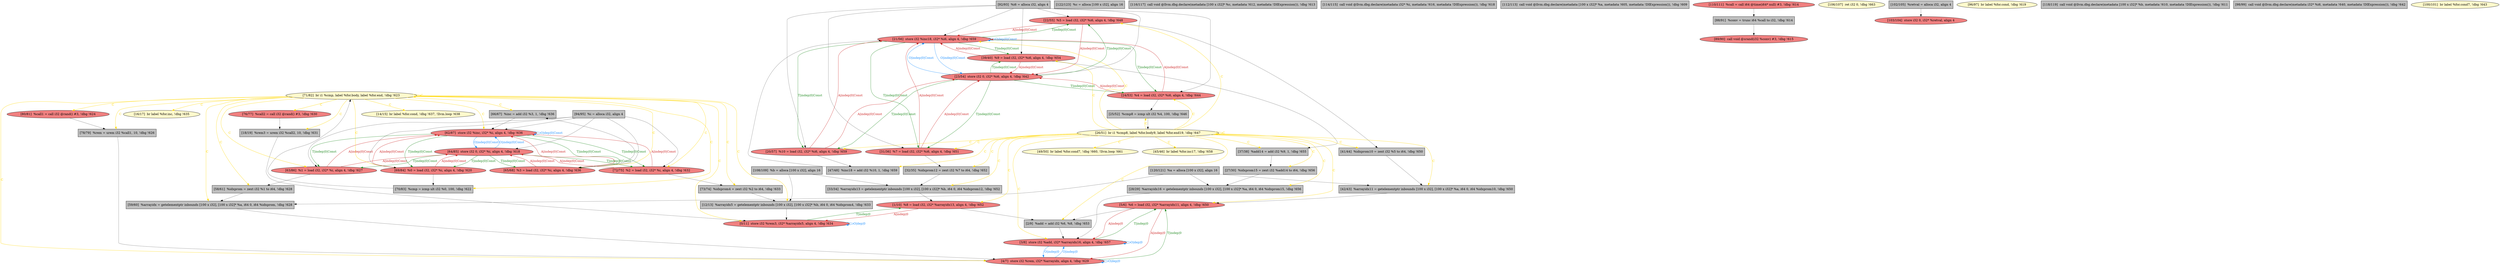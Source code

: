 
digraph G {


node121 [fillcolor=lightcoral,label="[22/55]  %5 = load i32, i32* %i6, align 4, !dbg !648",shape=ellipse,style=filled ]
node119 [fillcolor=grey,label="[120/121]  %a = alloca [100 x i32], align 16",shape=rectangle,style=filled ]
node118 [fillcolor=lightcoral,label="[64/85]  store i32 0, i32* %i, align 4, !dbg !618",shape=ellipse,style=filled ]
node120 [fillcolor=grey,label="[122/123]  %c = alloca [100 x i32], align 16",shape=rectangle,style=filled ]
node117 [fillcolor=grey,label="[27/30]  %idxprom15 = zext i32 %add14 to i64, !dbg !656",shape=rectangle,style=filled ]
node115 [fillcolor=grey,label="[116/117]  call void @llvm.dbg.declare(metadata [100 x i32]* %c, metadata !612, metadata !DIExpression()), !dbg !613",shape=rectangle,style=filled ]
node113 [fillcolor=grey,label="[66/67]  %inc = add i32 %3, 1, !dbg !636",shape=rectangle,style=filled ]
node112 [fillcolor=grey,label="[114/115]  call void @llvm.dbg.declare(metadata i32* %i, metadata !616, metadata !DIExpression()), !dbg !618",shape=rectangle,style=filled ]
node110 [fillcolor=grey,label="[112/113]  call void @llvm.dbg.declare(metadata [100 x i32]* %a, metadata !605, metadata !DIExpression()), !dbg !609",shape=rectangle,style=filled ]
node108 [fillcolor=lightcoral,label="[89/90]  call void @srand(i32 %conv) #3, !dbg !615",shape=ellipse,style=filled ]
node106 [fillcolor=lightcoral,label="[3/8]  store i32 %add, i32* %arrayidx16, align 4, !dbg !657",shape=ellipse,style=filled ]
node105 [fillcolor=grey,label="[25/52]  %cmp8 = icmp ult i32 %4, 100, !dbg !646",shape=rectangle,style=filled ]
node104 [fillcolor=grey,label="[37/38]  %add14 = add i32 %9, 1, !dbg !655",shape=rectangle,style=filled ]
node103 [fillcolor=grey,label="[108/109]  %b = alloca [100 x i32], align 16",shape=rectangle,style=filled ]
node101 [fillcolor=lightcoral,label="[24/53]  %4 = load i32, i32* %i6, align 4, !dbg !644",shape=ellipse,style=filled ]
node100 [fillcolor=lemonchiffon,label="[106/107]  ret i32 0, !dbg !663",shape=ellipse,style=filled ]
node111 [fillcolor=grey,label="[42/43]  %arrayidx11 = getelementptr inbounds [100 x i32], [100 x i32]* %a, i64 0, i64 %idxprom10, !dbg !650",shape=rectangle,style=filled ]
node99 [fillcolor=grey,label="[47/48]  %inc18 = add i32 %10, 1, !dbg !659",shape=rectangle,style=filled ]
node72 [fillcolor=lemonchiffon,label="[26/51]  br i1 %cmp8, label %for.body9, label %for.end19, !dbg !647",shape=ellipse,style=filled ]
node63 [fillcolor=grey,label="[12/13]  %arrayidx5 = getelementptr inbounds [100 x i32], [100 x i32]* %b, i64 0, i64 %idxprom4, !dbg !633",shape=rectangle,style=filled ]
node71 [fillcolor=lightcoral,label="[4/7]  store i32 %rem, i32* %arrayidx, align 4, !dbg !629",shape=ellipse,style=filled ]
node92 [fillcolor=lightcoral,label="[31/36]  %7 = load i32, i32* %i6, align 4, !dbg !651",shape=ellipse,style=filled ]
node68 [fillcolor=grey,label="[58/61]  %idxprom = zext i32 %1 to i64, !dbg !628",shape=rectangle,style=filled ]
node62 [fillcolor=lightcoral,label="[0/11]  store i32 %rem3, i32* %arrayidx5, align 4, !dbg !634",shape=ellipse,style=filled ]
node76 [fillcolor=lightcoral,label="[80/81]  %call1 = call i32 @rand() #3, !dbg !624",shape=ellipse,style=filled ]
node109 [fillcolor=lightcoral,label="[110/111]  %call = call i64 @time(i64* null) #3, !dbg !614",shape=ellipse,style=filled ]
node74 [fillcolor=grey,label="[78/79]  %rem = urem i32 %call1, 10, !dbg !626",shape=rectangle,style=filled ]
node123 [fillcolor=lemonchiffon,label="[49/50]  br label %for.cond7, !dbg !660, !llvm.loop !661",shape=ellipse,style=filled ]
node75 [fillcolor=grey,label="[41/44]  %idxprom10 = zext i32 %5 to i64, !dbg !650",shape=rectangle,style=filled ]
node90 [fillcolor=grey,label="[102/105]  %retval = alloca i32, align 4",shape=rectangle,style=filled ]
node86 [fillcolor=lemonchiffon,label="[96/97]  br label %for.cond, !dbg !619",shape=ellipse,style=filled ]
node73 [fillcolor=lightcoral,label="[63/86]  %1 = load i32, i32* %i, align 4, !dbg !627",shape=ellipse,style=filled ]
node64 [fillcolor=lemonchiffon,label="[14/15]  br label %for.cond, !dbg !637, !llvm.loop !638",shape=ellipse,style=filled ]
node98 [fillcolor=lightcoral,label="[76/77]  %call2 = call i32 @rand() #3, !dbg !630",shape=ellipse,style=filled ]
node77 [fillcolor=lemonchiffon,label="[71/82]  br i1 %cmp, label %for.body, label %for.end, !dbg !623",shape=ellipse,style=filled ]
node66 [fillcolor=grey,label="[18/19]  %rem3 = urem i32 %call2, 10, !dbg !631",shape=rectangle,style=filled ]
node102 [fillcolor=grey,label="[2/9]  %add = add i32 %6, %8, !dbg !653",shape=rectangle,style=filled ]
node70 [fillcolor=lightcoral,label="[72/75]  %2 = load i32, i32* %i, align 4, !dbg !632",shape=ellipse,style=filled ]
node82 [fillcolor=grey,label="[92/93]  %i6 = alloca i32, align 4",shape=rectangle,style=filled ]
node94 [fillcolor=lightcoral,label="[1/10]  %8 = load i32, i32* %arrayidx13, align 4, !dbg !652",shape=ellipse,style=filled ]
node78 [fillcolor=grey,label="[88/91]  %conv = trunc i64 %call to i32, !dbg !614",shape=rectangle,style=filled ]
node79 [fillcolor=grey,label="[70/83]  %cmp = icmp ult i32 %0, 100, !dbg !622",shape=rectangle,style=filled ]
node80 [fillcolor=grey,label="[32/35]  %idxprom12 = zext i32 %7 to i64, !dbg !652",shape=rectangle,style=filled ]
node116 [fillcolor=grey,label="[118/119]  call void @llvm.dbg.declare(metadata [100 x i32]* %b, metadata !610, metadata !DIExpression()), !dbg !611",shape=rectangle,style=filled ]
node69 [fillcolor=lightcoral,label="[62/87]  store i32 %inc, i32* %i, align 4, !dbg !636",shape=ellipse,style=filled ]
node81 [fillcolor=lightcoral,label="[69/84]  %0 = load i32, i32* %i, align 4, !dbg !620",shape=ellipse,style=filled ]
node84 [fillcolor=lightcoral,label="[65/68]  %3 = load i32, i32* %i, align 4, !dbg !636",shape=ellipse,style=filled ]
node83 [fillcolor=grey,label="[59/60]  %arrayidx = getelementptr inbounds [100 x i32], [100 x i32]* %a, i64 0, i64 %idxprom, !dbg !628",shape=rectangle,style=filled ]
node85 [fillcolor=grey,label="[94/95]  %i = alloca i32, align 4",shape=rectangle,style=filled ]
node87 [fillcolor=grey,label="[98/99]  call void @llvm.dbg.declare(metadata i32* %i6, metadata !640, metadata !DIExpression()), !dbg !642",shape=rectangle,style=filled ]
node114 [fillcolor=lightcoral,label="[21/56]  store i32 %inc18, i32* %i6, align 4, !dbg !659",shape=ellipse,style=filled ]
node93 [fillcolor=lightcoral,label="[23/54]  store i32 0, i32* %i6, align 4, !dbg !642",shape=ellipse,style=filled ]
node88 [fillcolor=grey,label="[73/74]  %idxprom4 = zext i32 %2 to i64, !dbg !633",shape=rectangle,style=filled ]
node122 [fillcolor=lemonchiffon,label="[45/46]  br label %for.inc17, !dbg !658",shape=ellipse,style=filled ]
node89 [fillcolor=lemonchiffon,label="[100/101]  br label %for.cond7, !dbg !643",shape=ellipse,style=filled ]
node65 [fillcolor=lemonchiffon,label="[16/17]  br label %for.inc, !dbg !635",shape=ellipse,style=filled ]
node95 [fillcolor=lightcoral,label="[5/6]  %6 = load i32, i32* %arrayidx11, align 4, !dbg !650",shape=ellipse,style=filled ]
node67 [fillcolor=lightcoral,label="[20/57]  %10 = load i32, i32* %i6, align 4, !dbg !659",shape=ellipse,style=filled ]
node96 [fillcolor=grey,label="[28/29]  %arrayidx16 = getelementptr inbounds [100 x i32], [100 x i32]* %a, i64 0, i64 %idxprom15, !dbg !656",shape=rectangle,style=filled ]
node107 [fillcolor=lightcoral,label="[39/40]  %9 = load i32, i32* %i6, align 4, !dbg !654",shape=ellipse,style=filled ]
node91 [fillcolor=grey,label="[33/34]  %arrayidx13 = getelementptr inbounds [100 x i32], [100 x i32]* %b, i64 0, i64 %idxprom12, !dbg !652",shape=rectangle,style=filled ]
node97 [fillcolor=lightcoral,label="[103/104]  store i32 0, i32* %retval, align 4",shape=ellipse,style=filled ]

node121->node114 [style=solid,color=firebrick3,label="A|indep|0|Const",penwidth=1.0,fontcolor=firebrick3 ]
node69->node81 [style=solid,color=forestgreen,label="T|indep|0|Const",penwidth=1.0,fontcolor=forestgreen ]
node81->node69 [style=solid,color=firebrick3,label="A|indep|0|Const",penwidth=1.0,fontcolor=firebrick3 ]
node94->node62 [style=solid,color=firebrick3,label="A|indep|0",penwidth=1.0,fontcolor=firebrick3 ]
node92->node114 [style=solid,color=firebrick3,label="A|indep|0|Const",penwidth=1.0,fontcolor=firebrick3 ]
node76->node74 [style=solid,color=black,label="",penwidth=0.5,fontcolor=black ]
node114->node107 [style=solid,color=forestgreen,label="T|indep|0|Const",penwidth=1.0,fontcolor=forestgreen ]
node69->node69 [style=solid,color=dodgerblue,label="O|dep|0|Const",penwidth=1.0,fontcolor=dodgerblue ]
node106->node106 [style=solid,color=dodgerblue,label="O|dep|0",penwidth=1.0,fontcolor=dodgerblue ]
node72->node72 [style=solid,color=gold,label="C",penwidth=1.0,fontcolor=gold ]
node114->node121 [style=solid,color=forestgreen,label="T|indep|0|Const",penwidth=1.0,fontcolor=forestgreen ]
node80->node91 [style=solid,color=black,label="",penwidth=0.5,fontcolor=black ]
node84->node113 [style=solid,color=black,label="",penwidth=0.5,fontcolor=black ]
node103->node91 [style=solid,color=black,label="",penwidth=0.5,fontcolor=black ]
node62->node94 [style=solid,color=forestgreen,label="T|indep|0",penwidth=1.0,fontcolor=forestgreen ]
node83->node71 [style=solid,color=black,label="",penwidth=0.5,fontcolor=black ]
node114->node114 [style=solid,color=dodgerblue,label="O|dep|0|Const",penwidth=1.0,fontcolor=dodgerblue ]
node73->node68 [style=solid,color=black,label="",penwidth=0.5,fontcolor=black ]
node81->node79 [style=solid,color=black,label="",penwidth=0.5,fontcolor=black ]
node73->node118 [style=solid,color=firebrick3,label="A|indep|0|Const",penwidth=1.0,fontcolor=firebrick3 ]
node118->node73 [style=solid,color=forestgreen,label="T|indep|0|Const",penwidth=1.0,fontcolor=forestgreen ]
node72->node122 [style=solid,color=gold,label="C",penwidth=1.0,fontcolor=gold ]
node70->node88 [style=solid,color=black,label="",penwidth=0.5,fontcolor=black ]
node71->node95 [style=solid,color=forestgreen,label="T|indep|0",penwidth=1.0,fontcolor=forestgreen ]
node95->node71 [style=solid,color=firebrick3,label="A|indep|0",penwidth=1.0,fontcolor=firebrick3 ]
node69->node70 [style=solid,color=forestgreen,label="T|indep|0|Const",penwidth=1.0,fontcolor=forestgreen ]
node70->node69 [style=solid,color=firebrick3,label="A|indep|0|Const",penwidth=1.0,fontcolor=firebrick3 ]
node72->node80 [style=solid,color=gold,label="C",penwidth=1.0,fontcolor=gold ]
node85->node73 [style=solid,color=black,label="",penwidth=0.5,fontcolor=black ]
node72->node101 [style=solid,color=gold,label="C",penwidth=1.0,fontcolor=gold ]
node85->node70 [style=solid,color=black,label="",penwidth=0.5,fontcolor=black ]
node93->node121 [style=solid,color=forestgreen,label="T|indep|0|Const",penwidth=1.0,fontcolor=forestgreen ]
node82->node93 [style=solid,color=black,label="",penwidth=0.5,fontcolor=black ]
node82->node121 [style=solid,color=black,label="",penwidth=0.5,fontcolor=black ]
node82->node101 [style=solid,color=black,label="",penwidth=0.5,fontcolor=black ]
node72->node95 [style=solid,color=gold,label="C",penwidth=1.0,fontcolor=gold ]
node103->node63 [style=solid,color=black,label="",penwidth=0.5,fontcolor=black ]
node72->node94 [style=solid,color=gold,label="C",penwidth=1.0,fontcolor=gold ]
node99->node114 [style=solid,color=black,label="",penwidth=0.5,fontcolor=black ]
node77->node70 [style=solid,color=gold,label="C",penwidth=1.0,fontcolor=gold ]
node105->node72 [style=solid,color=black,label="",penwidth=0.5,fontcolor=black ]
node78->node108 [style=solid,color=black,label="",penwidth=0.5,fontcolor=black ]
node72->node105 [style=solid,color=gold,label="C",penwidth=1.0,fontcolor=gold ]
node121->node75 [style=solid,color=black,label="",penwidth=0.5,fontcolor=black ]
node73->node69 [style=solid,color=firebrick3,label="A|indep|0|Const",penwidth=1.0,fontcolor=firebrick3 ]
node96->node106 [style=solid,color=black,label="",penwidth=0.5,fontcolor=black ]
node70->node118 [style=solid,color=firebrick3,label="A|indep|0|Const",penwidth=1.0,fontcolor=firebrick3 ]
node72->node91 [style=solid,color=gold,label="C",penwidth=1.0,fontcolor=gold ]
node82->node107 [style=solid,color=black,label="",penwidth=0.5,fontcolor=black ]
node72->node111 [style=solid,color=gold,label="C",penwidth=1.0,fontcolor=gold ]
node92->node93 [style=solid,color=firebrick3,label="A|indep|0|Const",penwidth=1.0,fontcolor=firebrick3 ]
node69->node84 [style=solid,color=forestgreen,label="T|indep|0|Const",penwidth=1.0,fontcolor=forestgreen ]
node72->node67 [style=solid,color=gold,label="C",penwidth=1.0,fontcolor=gold ]
node93->node107 [style=solid,color=forestgreen,label="T|indep|0|Const",penwidth=1.0,fontcolor=forestgreen ]
node72->node123 [style=solid,color=gold,label="C",penwidth=1.0,fontcolor=gold ]
node71->node106 [style=solid,color=dodgerblue,label="O|indep|0",penwidth=1.0,fontcolor=dodgerblue ]
node93->node67 [style=solid,color=forestgreen,label="T|indep|0|Const",penwidth=1.0,fontcolor=forestgreen ]
node93->node114 [style=solid,color=dodgerblue,label="O|indep|0|Const",penwidth=1.0,fontcolor=dodgerblue ]
node72->node75 [style=solid,color=gold,label="C",penwidth=1.0,fontcolor=gold ]
node101->node114 [style=solid,color=firebrick3,label="A|indep|0|Const",penwidth=1.0,fontcolor=firebrick3 ]
node72->node92 [style=solid,color=gold,label="C",penwidth=1.0,fontcolor=gold ]
node84->node69 [style=solid,color=firebrick3,label="A|indep|0|Const",penwidth=1.0,fontcolor=firebrick3 ]
node94->node102 [style=solid,color=black,label="",penwidth=0.5,fontcolor=black ]
node77->node66 [style=solid,color=gold,label="C",penwidth=1.0,fontcolor=gold ]
node81->node118 [style=solid,color=firebrick3,label="A|indep|0|Const",penwidth=1.0,fontcolor=firebrick3 ]
node101->node105 [style=solid,color=black,label="",penwidth=0.5,fontcolor=black ]
node111->node95 [style=solid,color=black,label="",penwidth=0.5,fontcolor=black ]
node114->node101 [style=solid,color=forestgreen,label="T|indep|0|Const",penwidth=1.0,fontcolor=forestgreen ]
node72->node104 [style=solid,color=gold,label="C",penwidth=1.0,fontcolor=gold ]
node72->node107 [style=solid,color=gold,label="C",penwidth=1.0,fontcolor=gold ]
node67->node93 [style=solid,color=firebrick3,label="A|indep|0|Const",penwidth=1.0,fontcolor=firebrick3 ]
node77->node76 [style=solid,color=gold,label="C",penwidth=1.0,fontcolor=gold ]
node77->node68 [style=solid,color=gold,label="C",penwidth=1.0,fontcolor=gold ]
node77->node74 [style=solid,color=gold,label="C",penwidth=1.0,fontcolor=gold ]
node77->node83 [style=solid,color=gold,label="C",penwidth=1.0,fontcolor=gold ]
node113->node69 [style=solid,color=black,label="",penwidth=0.5,fontcolor=black ]
node68->node83 [style=solid,color=black,label="",penwidth=0.5,fontcolor=black ]
node72->node117 [style=solid,color=gold,label="C",penwidth=1.0,fontcolor=gold ]
node88->node63 [style=solid,color=black,label="",penwidth=0.5,fontcolor=black ]
node118->node84 [style=solid,color=forestgreen,label="T|indep|0|Const",penwidth=1.0,fontcolor=forestgreen ]
node77->node73 [style=solid,color=gold,label="C",penwidth=1.0,fontcolor=gold ]
node71->node71 [style=solid,color=dodgerblue,label="O|dep|0",penwidth=1.0,fontcolor=dodgerblue ]
node121->node93 [style=solid,color=firebrick3,label="A|indep|0|Const",penwidth=1.0,fontcolor=firebrick3 ]
node72->node121 [style=solid,color=gold,label="C",penwidth=1.0,fontcolor=gold ]
node77->node84 [style=solid,color=gold,label="C",penwidth=1.0,fontcolor=gold ]
node77->node81 [style=solid,color=gold,label="C",penwidth=1.0,fontcolor=gold ]
node114->node93 [style=solid,color=dodgerblue,label="O|indep|0|Const",penwidth=1.0,fontcolor=dodgerblue ]
node77->node69 [style=solid,color=gold,label="C",penwidth=1.0,fontcolor=gold ]
node104->node117 [style=solid,color=black,label="",penwidth=0.5,fontcolor=black ]
node93->node101 [style=solid,color=forestgreen,label="T|indep|0|Const",penwidth=1.0,fontcolor=forestgreen ]
node107->node114 [style=solid,color=firebrick3,label="A|indep|0|Const",penwidth=1.0,fontcolor=firebrick3 ]
node102->node106 [style=solid,color=black,label="",penwidth=0.5,fontcolor=black ]
node62->node62 [style=solid,color=dodgerblue,label="O|dep|0",penwidth=1.0,fontcolor=dodgerblue ]
node77->node62 [style=solid,color=gold,label="C",penwidth=1.0,fontcolor=gold ]
node77->node88 [style=solid,color=gold,label="C",penwidth=1.0,fontcolor=gold ]
node114->node67 [style=solid,color=forestgreen,label="T|indep|0|Const",penwidth=1.0,fontcolor=forestgreen ]
node107->node104 [style=solid,color=black,label="",penwidth=0.5,fontcolor=black ]
node106->node71 [style=solid,color=dodgerblue,label="O|indep|0",penwidth=1.0,fontcolor=dodgerblue ]
node66->node62 [style=solid,color=black,label="",penwidth=0.5,fontcolor=black ]
node77->node64 [style=solid,color=gold,label="C",penwidth=1.0,fontcolor=gold ]
node107->node93 [style=solid,color=firebrick3,label="A|indep|0|Const",penwidth=1.0,fontcolor=firebrick3 ]
node106->node95 [style=solid,color=forestgreen,label="T|indep|0",penwidth=1.0,fontcolor=forestgreen ]
node69->node118 [style=solid,color=dodgerblue,label="O|indep|0|Const",penwidth=1.0,fontcolor=dodgerblue ]
node63->node62 [style=solid,color=black,label="",penwidth=0.5,fontcolor=black ]
node118->node69 [style=solid,color=dodgerblue,label="O|indep|0|Const",penwidth=1.0,fontcolor=dodgerblue ]
node118->node70 [style=solid,color=forestgreen,label="T|indep|0|Const",penwidth=1.0,fontcolor=forestgreen ]
node82->node67 [style=solid,color=black,label="",penwidth=0.5,fontcolor=black ]
node93->node92 [style=solid,color=forestgreen,label="T|indep|0|Const",penwidth=1.0,fontcolor=forestgreen ]
node101->node93 [style=solid,color=firebrick3,label="A|indep|0|Const",penwidth=1.0,fontcolor=firebrick3 ]
node117->node96 [style=solid,color=black,label="",penwidth=0.5,fontcolor=black ]
node72->node96 [style=solid,color=gold,label="C",penwidth=1.0,fontcolor=gold ]
node82->node114 [style=solid,color=black,label="",penwidth=0.5,fontcolor=black ]
node95->node106 [style=solid,color=firebrick3,label="A|indep|0",penwidth=1.0,fontcolor=firebrick3 ]
node85->node69 [style=solid,color=black,label="",penwidth=0.5,fontcolor=black ]
node74->node71 [style=solid,color=black,label="",penwidth=0.5,fontcolor=black ]
node77->node63 [style=solid,color=gold,label="C",penwidth=1.0,fontcolor=gold ]
node77->node71 [style=solid,color=gold,label="C",penwidth=1.0,fontcolor=gold ]
node72->node106 [style=solid,color=gold,label="C",penwidth=1.0,fontcolor=gold ]
node119->node96 [style=solid,color=black,label="",penwidth=0.5,fontcolor=black ]
node77->node77 [style=solid,color=gold,label="C",penwidth=1.0,fontcolor=gold ]
node85->node118 [style=solid,color=black,label="",penwidth=0.5,fontcolor=black ]
node72->node102 [style=solid,color=gold,label="C",penwidth=1.0,fontcolor=gold ]
node95->node102 [style=solid,color=black,label="",penwidth=0.5,fontcolor=black ]
node119->node111 [style=solid,color=black,label="",penwidth=0.5,fontcolor=black ]
node114->node92 [style=solid,color=forestgreen,label="T|indep|0|Const",penwidth=1.0,fontcolor=forestgreen ]
node98->node66 [style=solid,color=black,label="",penwidth=0.5,fontcolor=black ]
node77->node98 [style=solid,color=gold,label="C",penwidth=1.0,fontcolor=gold ]
node84->node118 [style=solid,color=firebrick3,label="A|indep|0|Const",penwidth=1.0,fontcolor=firebrick3 ]
node72->node114 [style=solid,color=gold,label="C",penwidth=1.0,fontcolor=gold ]
node92->node80 [style=solid,color=black,label="",penwidth=0.5,fontcolor=black ]
node77->node65 [style=solid,color=gold,label="C",penwidth=1.0,fontcolor=gold ]
node67->node99 [style=solid,color=black,label="",penwidth=0.5,fontcolor=black ]
node72->node99 [style=solid,color=gold,label="C",penwidth=1.0,fontcolor=gold ]
node118->node81 [style=solid,color=forestgreen,label="T|indep|0|Const",penwidth=1.0,fontcolor=forestgreen ]
node77->node113 [style=solid,color=gold,label="C",penwidth=1.0,fontcolor=gold ]
node85->node81 [style=solid,color=black,label="",penwidth=0.5,fontcolor=black ]
node85->node84 [style=solid,color=black,label="",penwidth=0.5,fontcolor=black ]
node75->node111 [style=solid,color=black,label="",penwidth=0.5,fontcolor=black ]
node109->node78 [style=solid,color=black,label="",penwidth=0.5,fontcolor=black ]
node77->node79 [style=solid,color=gold,label="C",penwidth=1.0,fontcolor=gold ]
node119->node83 [style=solid,color=black,label="",penwidth=0.5,fontcolor=black ]
node79->node77 [style=solid,color=black,label="",penwidth=0.5,fontcolor=black ]
node90->node97 [style=solid,color=black,label="",penwidth=0.5,fontcolor=black ]
node91->node94 [style=solid,color=black,label="",penwidth=0.5,fontcolor=black ]
node69->node73 [style=solid,color=forestgreen,label="T|indep|0|Const",penwidth=1.0,fontcolor=forestgreen ]
node67->node114 [style=solid,color=firebrick3,label="A|indep|0|Const",penwidth=1.0,fontcolor=firebrick3 ]
node82->node92 [style=solid,color=black,label="",penwidth=0.5,fontcolor=black ]


}
